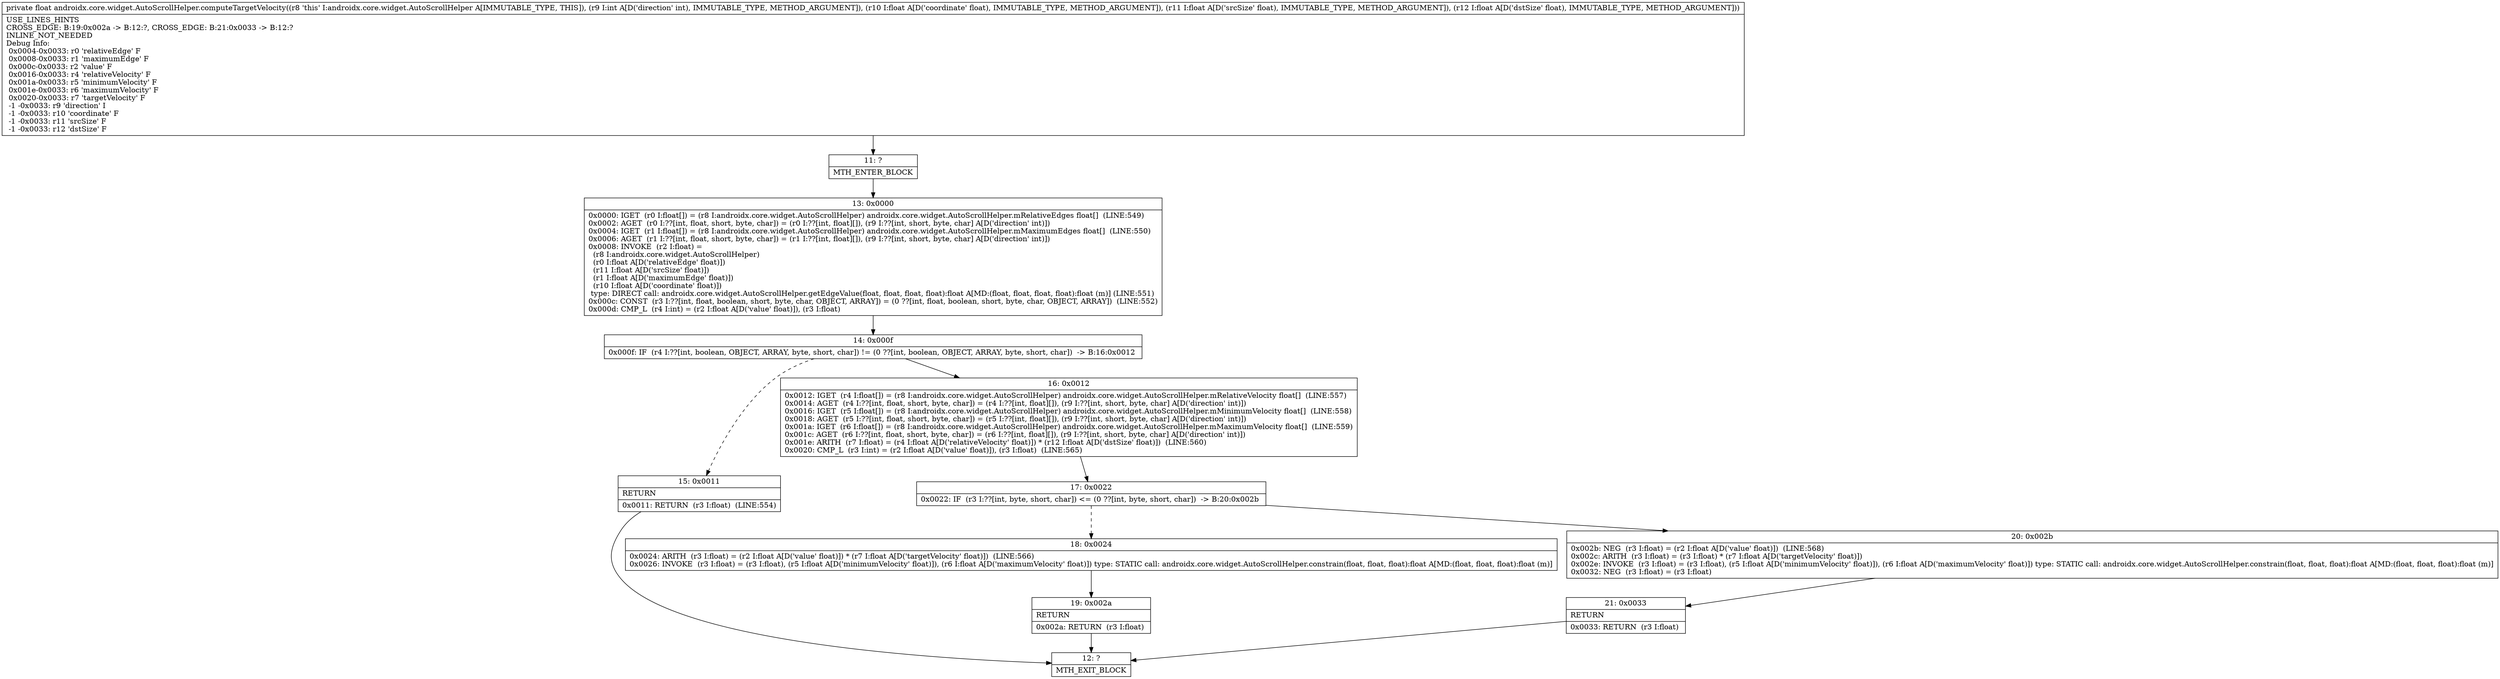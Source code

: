 digraph "CFG forandroidx.core.widget.AutoScrollHelper.computeTargetVelocity(IFFF)F" {
Node_11 [shape=record,label="{11\:\ ?|MTH_ENTER_BLOCK\l}"];
Node_13 [shape=record,label="{13\:\ 0x0000|0x0000: IGET  (r0 I:float[]) = (r8 I:androidx.core.widget.AutoScrollHelper) androidx.core.widget.AutoScrollHelper.mRelativeEdges float[]  (LINE:549)\l0x0002: AGET  (r0 I:??[int, float, short, byte, char]) = (r0 I:??[int, float][]), (r9 I:??[int, short, byte, char] A[D('direction' int)]) \l0x0004: IGET  (r1 I:float[]) = (r8 I:androidx.core.widget.AutoScrollHelper) androidx.core.widget.AutoScrollHelper.mMaximumEdges float[]  (LINE:550)\l0x0006: AGET  (r1 I:??[int, float, short, byte, char]) = (r1 I:??[int, float][]), (r9 I:??[int, short, byte, char] A[D('direction' int)]) \l0x0008: INVOKE  (r2 I:float) = \l  (r8 I:androidx.core.widget.AutoScrollHelper)\l  (r0 I:float A[D('relativeEdge' float)])\l  (r11 I:float A[D('srcSize' float)])\l  (r1 I:float A[D('maximumEdge' float)])\l  (r10 I:float A[D('coordinate' float)])\l type: DIRECT call: androidx.core.widget.AutoScrollHelper.getEdgeValue(float, float, float, float):float A[MD:(float, float, float, float):float (m)] (LINE:551)\l0x000c: CONST  (r3 I:??[int, float, boolean, short, byte, char, OBJECT, ARRAY]) = (0 ??[int, float, boolean, short, byte, char, OBJECT, ARRAY])  (LINE:552)\l0x000d: CMP_L  (r4 I:int) = (r2 I:float A[D('value' float)]), (r3 I:float) \l}"];
Node_14 [shape=record,label="{14\:\ 0x000f|0x000f: IF  (r4 I:??[int, boolean, OBJECT, ARRAY, byte, short, char]) != (0 ??[int, boolean, OBJECT, ARRAY, byte, short, char])  \-\> B:16:0x0012 \l}"];
Node_15 [shape=record,label="{15\:\ 0x0011|RETURN\l|0x0011: RETURN  (r3 I:float)  (LINE:554)\l}"];
Node_12 [shape=record,label="{12\:\ ?|MTH_EXIT_BLOCK\l}"];
Node_16 [shape=record,label="{16\:\ 0x0012|0x0012: IGET  (r4 I:float[]) = (r8 I:androidx.core.widget.AutoScrollHelper) androidx.core.widget.AutoScrollHelper.mRelativeVelocity float[]  (LINE:557)\l0x0014: AGET  (r4 I:??[int, float, short, byte, char]) = (r4 I:??[int, float][]), (r9 I:??[int, short, byte, char] A[D('direction' int)]) \l0x0016: IGET  (r5 I:float[]) = (r8 I:androidx.core.widget.AutoScrollHelper) androidx.core.widget.AutoScrollHelper.mMinimumVelocity float[]  (LINE:558)\l0x0018: AGET  (r5 I:??[int, float, short, byte, char]) = (r5 I:??[int, float][]), (r9 I:??[int, short, byte, char] A[D('direction' int)]) \l0x001a: IGET  (r6 I:float[]) = (r8 I:androidx.core.widget.AutoScrollHelper) androidx.core.widget.AutoScrollHelper.mMaximumVelocity float[]  (LINE:559)\l0x001c: AGET  (r6 I:??[int, float, short, byte, char]) = (r6 I:??[int, float][]), (r9 I:??[int, short, byte, char] A[D('direction' int)]) \l0x001e: ARITH  (r7 I:float) = (r4 I:float A[D('relativeVelocity' float)]) * (r12 I:float A[D('dstSize' float)])  (LINE:560)\l0x0020: CMP_L  (r3 I:int) = (r2 I:float A[D('value' float)]), (r3 I:float)  (LINE:565)\l}"];
Node_17 [shape=record,label="{17\:\ 0x0022|0x0022: IF  (r3 I:??[int, byte, short, char]) \<= (0 ??[int, byte, short, char])  \-\> B:20:0x002b \l}"];
Node_18 [shape=record,label="{18\:\ 0x0024|0x0024: ARITH  (r3 I:float) = (r2 I:float A[D('value' float)]) * (r7 I:float A[D('targetVelocity' float)])  (LINE:566)\l0x0026: INVOKE  (r3 I:float) = (r3 I:float), (r5 I:float A[D('minimumVelocity' float)]), (r6 I:float A[D('maximumVelocity' float)]) type: STATIC call: androidx.core.widget.AutoScrollHelper.constrain(float, float, float):float A[MD:(float, float, float):float (m)]\l}"];
Node_19 [shape=record,label="{19\:\ 0x002a|RETURN\l|0x002a: RETURN  (r3 I:float) \l}"];
Node_20 [shape=record,label="{20\:\ 0x002b|0x002b: NEG  (r3 I:float) = (r2 I:float A[D('value' float)])  (LINE:568)\l0x002c: ARITH  (r3 I:float) = (r3 I:float) * (r7 I:float A[D('targetVelocity' float)]) \l0x002e: INVOKE  (r3 I:float) = (r3 I:float), (r5 I:float A[D('minimumVelocity' float)]), (r6 I:float A[D('maximumVelocity' float)]) type: STATIC call: androidx.core.widget.AutoScrollHelper.constrain(float, float, float):float A[MD:(float, float, float):float (m)]\l0x0032: NEG  (r3 I:float) = (r3 I:float) \l}"];
Node_21 [shape=record,label="{21\:\ 0x0033|RETURN\l|0x0033: RETURN  (r3 I:float) \l}"];
MethodNode[shape=record,label="{private float androidx.core.widget.AutoScrollHelper.computeTargetVelocity((r8 'this' I:androidx.core.widget.AutoScrollHelper A[IMMUTABLE_TYPE, THIS]), (r9 I:int A[D('direction' int), IMMUTABLE_TYPE, METHOD_ARGUMENT]), (r10 I:float A[D('coordinate' float), IMMUTABLE_TYPE, METHOD_ARGUMENT]), (r11 I:float A[D('srcSize' float), IMMUTABLE_TYPE, METHOD_ARGUMENT]), (r12 I:float A[D('dstSize' float), IMMUTABLE_TYPE, METHOD_ARGUMENT]))  | USE_LINES_HINTS\lCROSS_EDGE: B:19:0x002a \-\> B:12:?, CROSS_EDGE: B:21:0x0033 \-\> B:12:?\lINLINE_NOT_NEEDED\lDebug Info:\l  0x0004\-0x0033: r0 'relativeEdge' F\l  0x0008\-0x0033: r1 'maximumEdge' F\l  0x000c\-0x0033: r2 'value' F\l  0x0016\-0x0033: r4 'relativeVelocity' F\l  0x001a\-0x0033: r5 'minimumVelocity' F\l  0x001e\-0x0033: r6 'maximumVelocity' F\l  0x0020\-0x0033: r7 'targetVelocity' F\l  \-1 \-0x0033: r9 'direction' I\l  \-1 \-0x0033: r10 'coordinate' F\l  \-1 \-0x0033: r11 'srcSize' F\l  \-1 \-0x0033: r12 'dstSize' F\l}"];
MethodNode -> Node_11;Node_11 -> Node_13;
Node_13 -> Node_14;
Node_14 -> Node_15[style=dashed];
Node_14 -> Node_16;
Node_15 -> Node_12;
Node_16 -> Node_17;
Node_17 -> Node_18[style=dashed];
Node_17 -> Node_20;
Node_18 -> Node_19;
Node_19 -> Node_12;
Node_20 -> Node_21;
Node_21 -> Node_12;
}

